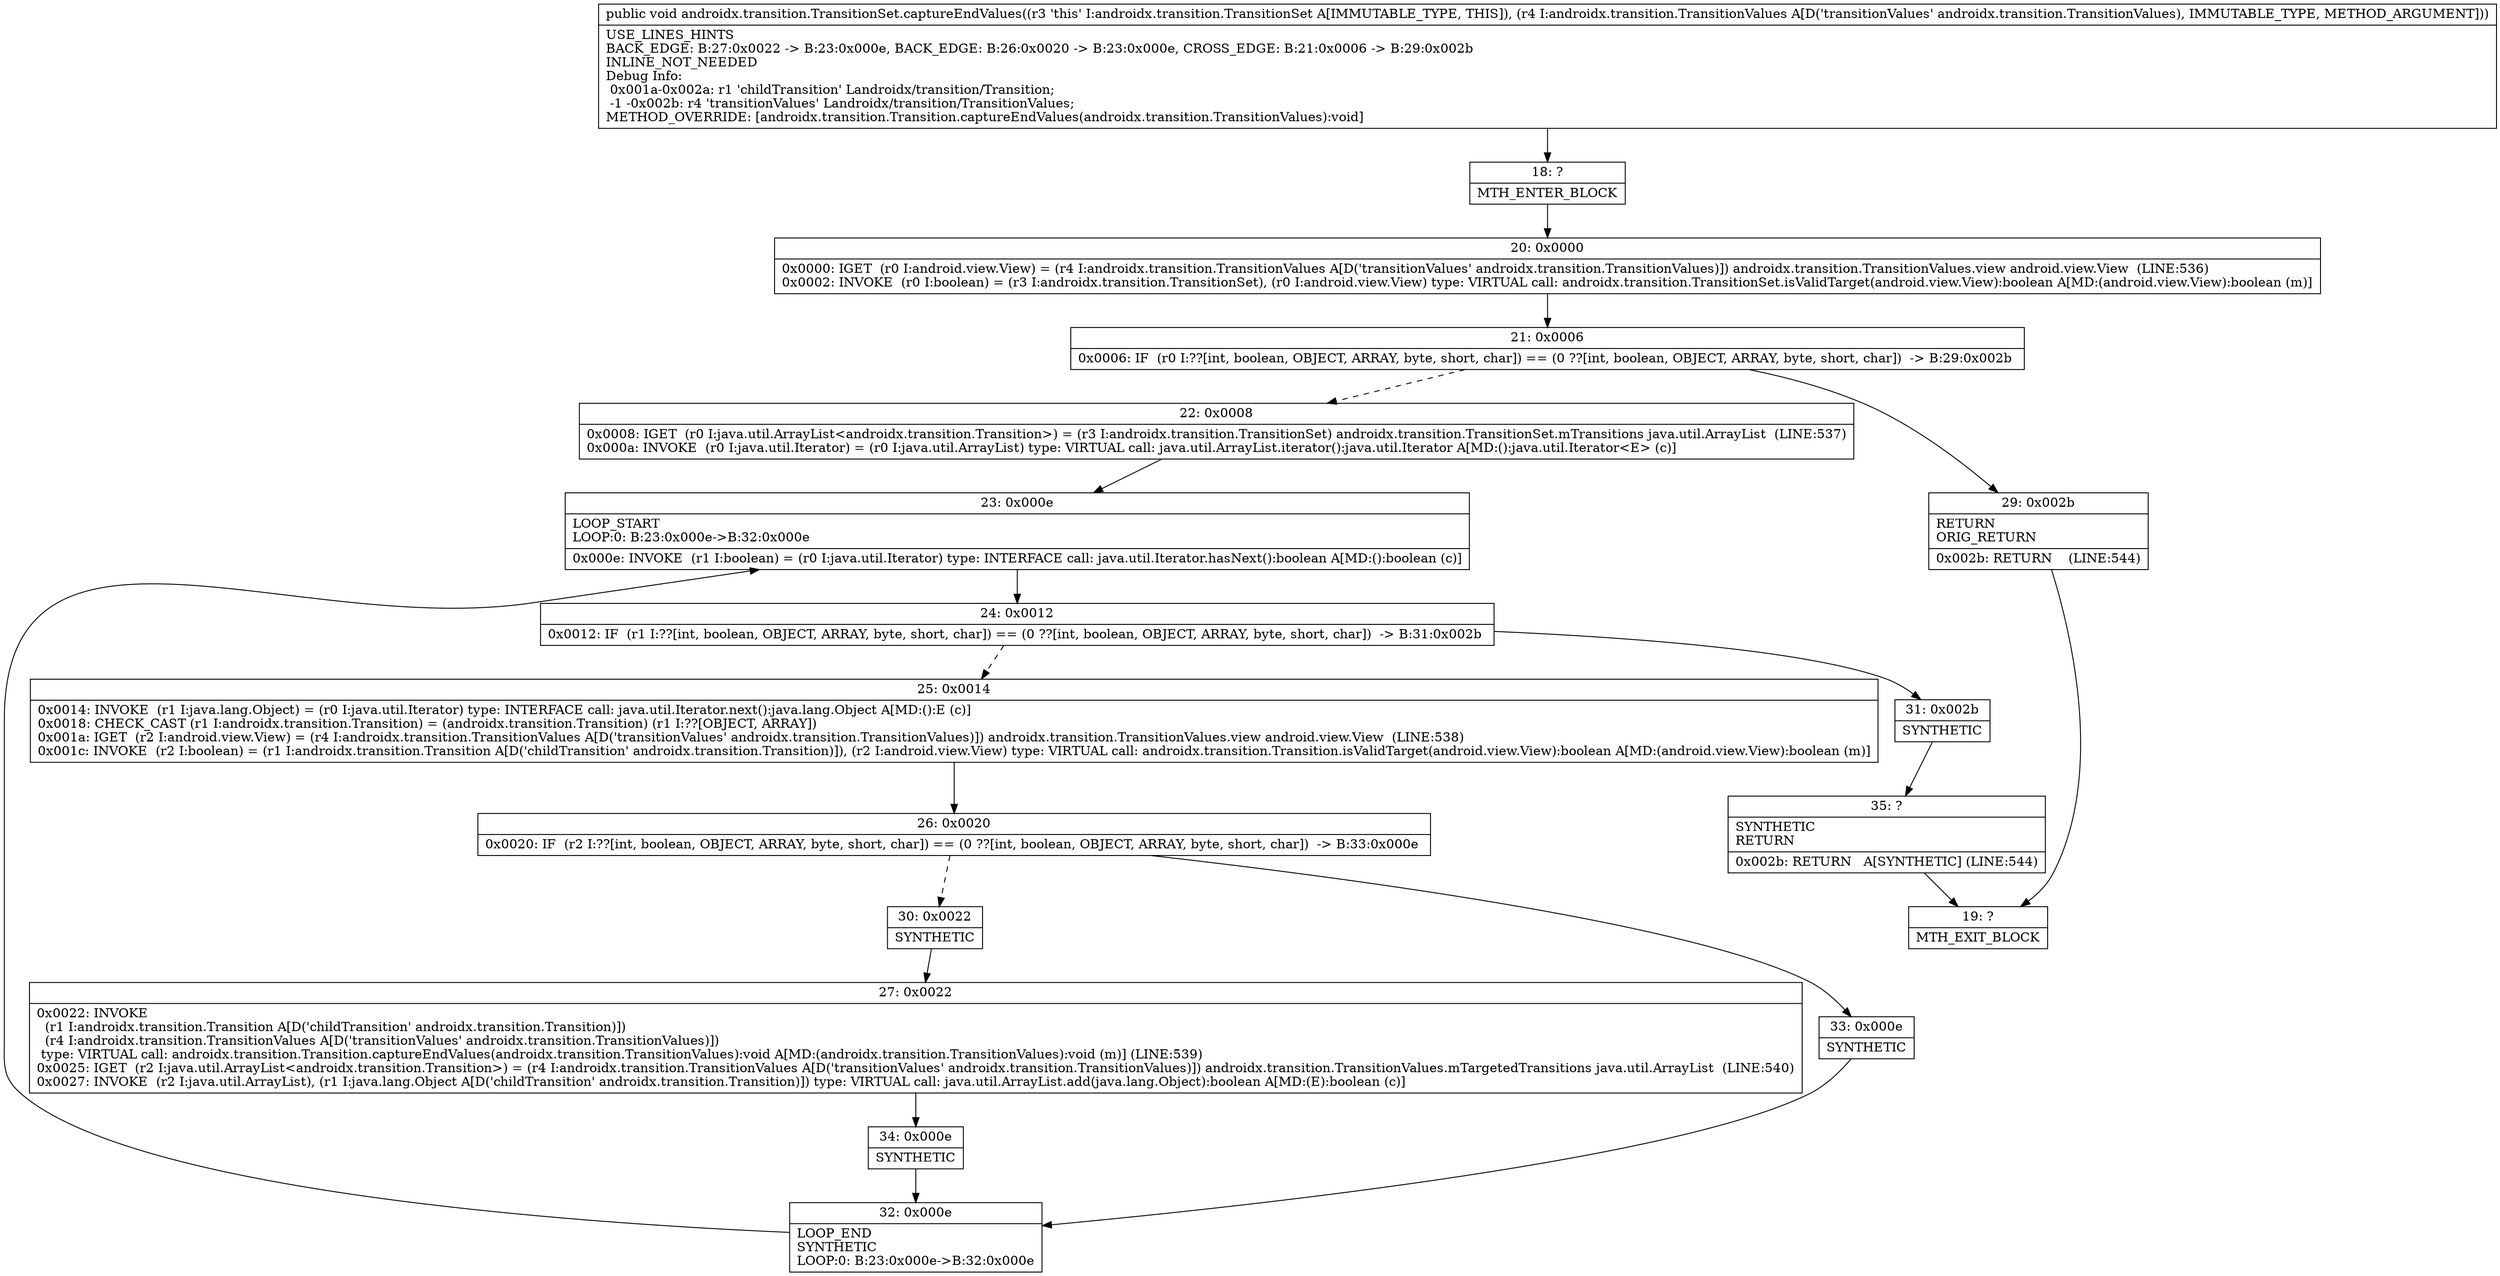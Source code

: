 digraph "CFG forandroidx.transition.TransitionSet.captureEndValues(Landroidx\/transition\/TransitionValues;)V" {
Node_18 [shape=record,label="{18\:\ ?|MTH_ENTER_BLOCK\l}"];
Node_20 [shape=record,label="{20\:\ 0x0000|0x0000: IGET  (r0 I:android.view.View) = (r4 I:androidx.transition.TransitionValues A[D('transitionValues' androidx.transition.TransitionValues)]) androidx.transition.TransitionValues.view android.view.View  (LINE:536)\l0x0002: INVOKE  (r0 I:boolean) = (r3 I:androidx.transition.TransitionSet), (r0 I:android.view.View) type: VIRTUAL call: androidx.transition.TransitionSet.isValidTarget(android.view.View):boolean A[MD:(android.view.View):boolean (m)]\l}"];
Node_21 [shape=record,label="{21\:\ 0x0006|0x0006: IF  (r0 I:??[int, boolean, OBJECT, ARRAY, byte, short, char]) == (0 ??[int, boolean, OBJECT, ARRAY, byte, short, char])  \-\> B:29:0x002b \l}"];
Node_22 [shape=record,label="{22\:\ 0x0008|0x0008: IGET  (r0 I:java.util.ArrayList\<androidx.transition.Transition\>) = (r3 I:androidx.transition.TransitionSet) androidx.transition.TransitionSet.mTransitions java.util.ArrayList  (LINE:537)\l0x000a: INVOKE  (r0 I:java.util.Iterator) = (r0 I:java.util.ArrayList) type: VIRTUAL call: java.util.ArrayList.iterator():java.util.Iterator A[MD:():java.util.Iterator\<E\> (c)]\l}"];
Node_23 [shape=record,label="{23\:\ 0x000e|LOOP_START\lLOOP:0: B:23:0x000e\-\>B:32:0x000e\l|0x000e: INVOKE  (r1 I:boolean) = (r0 I:java.util.Iterator) type: INTERFACE call: java.util.Iterator.hasNext():boolean A[MD:():boolean (c)]\l}"];
Node_24 [shape=record,label="{24\:\ 0x0012|0x0012: IF  (r1 I:??[int, boolean, OBJECT, ARRAY, byte, short, char]) == (0 ??[int, boolean, OBJECT, ARRAY, byte, short, char])  \-\> B:31:0x002b \l}"];
Node_25 [shape=record,label="{25\:\ 0x0014|0x0014: INVOKE  (r1 I:java.lang.Object) = (r0 I:java.util.Iterator) type: INTERFACE call: java.util.Iterator.next():java.lang.Object A[MD:():E (c)]\l0x0018: CHECK_CAST (r1 I:androidx.transition.Transition) = (androidx.transition.Transition) (r1 I:??[OBJECT, ARRAY]) \l0x001a: IGET  (r2 I:android.view.View) = (r4 I:androidx.transition.TransitionValues A[D('transitionValues' androidx.transition.TransitionValues)]) androidx.transition.TransitionValues.view android.view.View  (LINE:538)\l0x001c: INVOKE  (r2 I:boolean) = (r1 I:androidx.transition.Transition A[D('childTransition' androidx.transition.Transition)]), (r2 I:android.view.View) type: VIRTUAL call: androidx.transition.Transition.isValidTarget(android.view.View):boolean A[MD:(android.view.View):boolean (m)]\l}"];
Node_26 [shape=record,label="{26\:\ 0x0020|0x0020: IF  (r2 I:??[int, boolean, OBJECT, ARRAY, byte, short, char]) == (0 ??[int, boolean, OBJECT, ARRAY, byte, short, char])  \-\> B:33:0x000e \l}"];
Node_30 [shape=record,label="{30\:\ 0x0022|SYNTHETIC\l}"];
Node_27 [shape=record,label="{27\:\ 0x0022|0x0022: INVOKE  \l  (r1 I:androidx.transition.Transition A[D('childTransition' androidx.transition.Transition)])\l  (r4 I:androidx.transition.TransitionValues A[D('transitionValues' androidx.transition.TransitionValues)])\l type: VIRTUAL call: androidx.transition.Transition.captureEndValues(androidx.transition.TransitionValues):void A[MD:(androidx.transition.TransitionValues):void (m)] (LINE:539)\l0x0025: IGET  (r2 I:java.util.ArrayList\<androidx.transition.Transition\>) = (r4 I:androidx.transition.TransitionValues A[D('transitionValues' androidx.transition.TransitionValues)]) androidx.transition.TransitionValues.mTargetedTransitions java.util.ArrayList  (LINE:540)\l0x0027: INVOKE  (r2 I:java.util.ArrayList), (r1 I:java.lang.Object A[D('childTransition' androidx.transition.Transition)]) type: VIRTUAL call: java.util.ArrayList.add(java.lang.Object):boolean A[MD:(E):boolean (c)]\l}"];
Node_34 [shape=record,label="{34\:\ 0x000e|SYNTHETIC\l}"];
Node_32 [shape=record,label="{32\:\ 0x000e|LOOP_END\lSYNTHETIC\lLOOP:0: B:23:0x000e\-\>B:32:0x000e\l}"];
Node_33 [shape=record,label="{33\:\ 0x000e|SYNTHETIC\l}"];
Node_31 [shape=record,label="{31\:\ 0x002b|SYNTHETIC\l}"];
Node_35 [shape=record,label="{35\:\ ?|SYNTHETIC\lRETURN\l|0x002b: RETURN   A[SYNTHETIC] (LINE:544)\l}"];
Node_19 [shape=record,label="{19\:\ ?|MTH_EXIT_BLOCK\l}"];
Node_29 [shape=record,label="{29\:\ 0x002b|RETURN\lORIG_RETURN\l|0x002b: RETURN    (LINE:544)\l}"];
MethodNode[shape=record,label="{public void androidx.transition.TransitionSet.captureEndValues((r3 'this' I:androidx.transition.TransitionSet A[IMMUTABLE_TYPE, THIS]), (r4 I:androidx.transition.TransitionValues A[D('transitionValues' androidx.transition.TransitionValues), IMMUTABLE_TYPE, METHOD_ARGUMENT]))  | USE_LINES_HINTS\lBACK_EDGE: B:27:0x0022 \-\> B:23:0x000e, BACK_EDGE: B:26:0x0020 \-\> B:23:0x000e, CROSS_EDGE: B:21:0x0006 \-\> B:29:0x002b\lINLINE_NOT_NEEDED\lDebug Info:\l  0x001a\-0x002a: r1 'childTransition' Landroidx\/transition\/Transition;\l  \-1 \-0x002b: r4 'transitionValues' Landroidx\/transition\/TransitionValues;\lMETHOD_OVERRIDE: [androidx.transition.Transition.captureEndValues(androidx.transition.TransitionValues):void]\l}"];
MethodNode -> Node_18;Node_18 -> Node_20;
Node_20 -> Node_21;
Node_21 -> Node_22[style=dashed];
Node_21 -> Node_29;
Node_22 -> Node_23;
Node_23 -> Node_24;
Node_24 -> Node_25[style=dashed];
Node_24 -> Node_31;
Node_25 -> Node_26;
Node_26 -> Node_30[style=dashed];
Node_26 -> Node_33;
Node_30 -> Node_27;
Node_27 -> Node_34;
Node_34 -> Node_32;
Node_32 -> Node_23;
Node_33 -> Node_32;
Node_31 -> Node_35;
Node_35 -> Node_19;
Node_29 -> Node_19;
}

